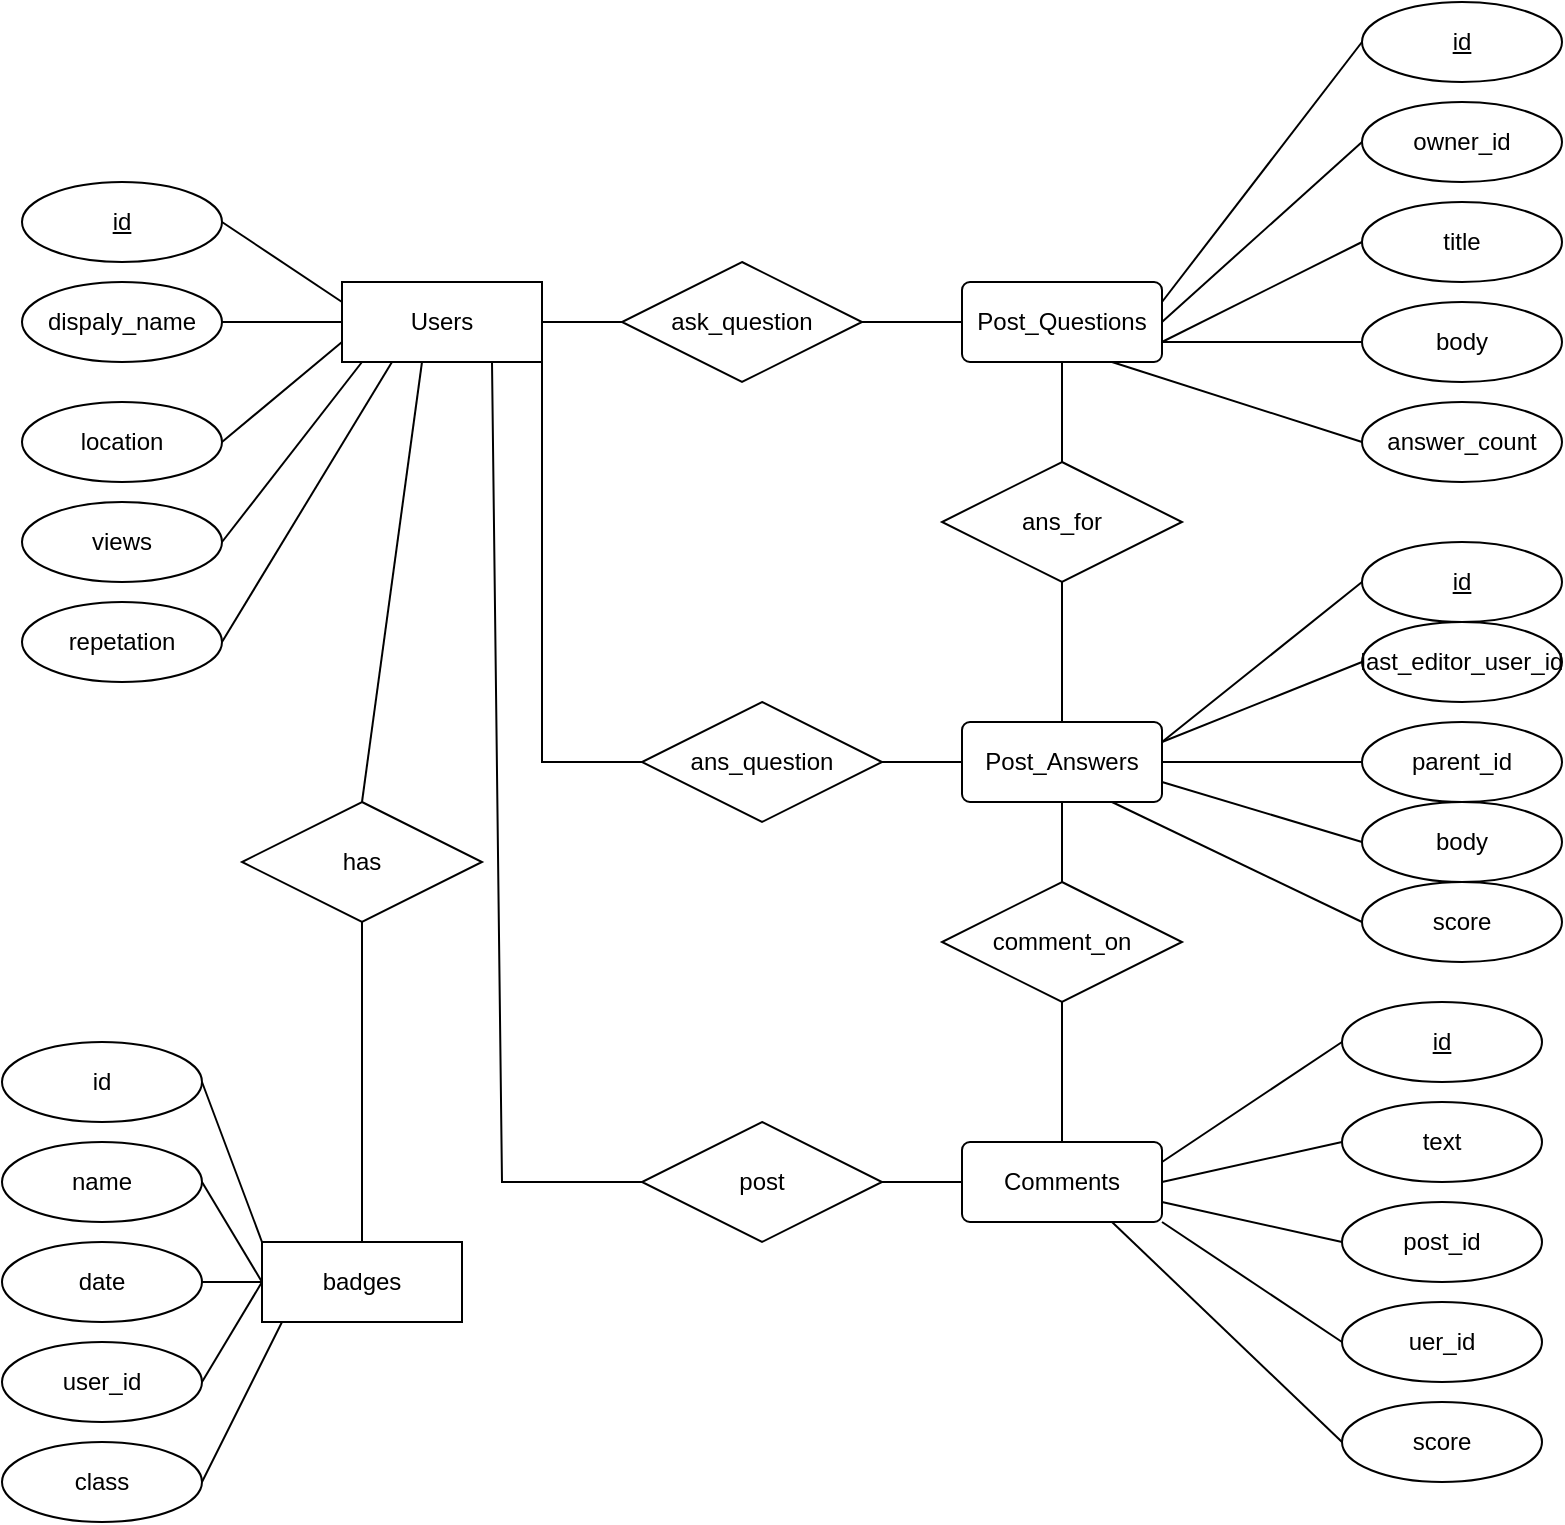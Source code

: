 <mxfile version="24.3.1" type="google">
  <diagram id="R2lEEEUBdFMjLlhIrx00" name="Page-1">
    <mxGraphModel grid="1" page="1" gridSize="10" guides="1" tooltips="1" connect="1" arrows="1" fold="1" pageScale="1" pageWidth="850" pageHeight="1100" math="0" shadow="0" extFonts="Permanent Marker^https://fonts.googleapis.com/css?family=Permanent+Marker">
      <root>
        <mxCell id="0" />
        <mxCell id="1" parent="0" />
        <mxCell id="JqxN5sQ6XVoUeLbhJtJK-3" value="Users" style="whiteSpace=wrap;html=1;align=center;" vertex="1" parent="1">
          <mxGeometry x="200" y="300" width="100" height="40" as="geometry" />
        </mxCell>
        <mxCell id="JqxN5sQ6XVoUeLbhJtJK-4" value="&lt;u&gt;id&lt;/u&gt;" style="ellipse;whiteSpace=wrap;html=1;align=center;" vertex="1" parent="1">
          <mxGeometry x="40" y="250" width="100" height="40" as="geometry" />
        </mxCell>
        <mxCell id="JqxN5sQ6XVoUeLbhJtJK-5" value="dispaly_name" style="ellipse;whiteSpace=wrap;html=1;align=center;" vertex="1" parent="1">
          <mxGeometry x="40" y="300" width="100" height="40" as="geometry" />
        </mxCell>
        <mxCell id="JqxN5sQ6XVoUeLbhJtJK-6" value="location" style="ellipse;whiteSpace=wrap;html=1;align=center;" vertex="1" parent="1">
          <mxGeometry x="40" y="360" width="100" height="40" as="geometry" />
        </mxCell>
        <mxCell id="JqxN5sQ6XVoUeLbhJtJK-9" value="" style="endArrow=none;html=1;rounded=0;exitX=1;exitY=0.5;exitDx=0;exitDy=0;entryX=0;entryY=0.25;entryDx=0;entryDy=0;" edge="1" parent="1" source="JqxN5sQ6XVoUeLbhJtJK-4" target="JqxN5sQ6XVoUeLbhJtJK-3">
          <mxGeometry relative="1" as="geometry">
            <mxPoint x="350" y="430" as="sourcePoint" />
            <mxPoint x="510" y="430" as="targetPoint" />
          </mxGeometry>
        </mxCell>
        <mxCell id="JqxN5sQ6XVoUeLbhJtJK-10" value="" style="endArrow=none;html=1;rounded=0;exitX=1;exitY=0.5;exitDx=0;exitDy=0;entryX=0;entryY=0.5;entryDx=0;entryDy=0;" edge="1" parent="1" source="JqxN5sQ6XVoUeLbhJtJK-5" target="JqxN5sQ6XVoUeLbhJtJK-3">
          <mxGeometry relative="1" as="geometry">
            <mxPoint x="350" y="430" as="sourcePoint" />
            <mxPoint x="510" y="430" as="targetPoint" />
          </mxGeometry>
        </mxCell>
        <mxCell id="JqxN5sQ6XVoUeLbhJtJK-11" value="" style="endArrow=none;html=1;rounded=0;exitX=1;exitY=0.5;exitDx=0;exitDy=0;entryX=0;entryY=0.75;entryDx=0;entryDy=0;" edge="1" parent="1" source="JqxN5sQ6XVoUeLbhJtJK-6" target="JqxN5sQ6XVoUeLbhJtJK-3">
          <mxGeometry relative="1" as="geometry">
            <mxPoint x="350" y="430" as="sourcePoint" />
            <mxPoint x="510" y="430" as="targetPoint" />
          </mxGeometry>
        </mxCell>
        <mxCell id="JqxN5sQ6XVoUeLbhJtJK-17" value="Post_Questions" style="rounded=1;arcSize=10;whiteSpace=wrap;html=1;align=center;" vertex="1" parent="1">
          <mxGeometry x="510" y="300" width="100" height="40" as="geometry" />
        </mxCell>
        <mxCell id="JqxN5sQ6XVoUeLbhJtJK-18" value="ask_question" style="shape=rhombus;perimeter=rhombusPerimeter;whiteSpace=wrap;html=1;align=center;" vertex="1" parent="1">
          <mxGeometry x="340" y="290" width="120" height="60" as="geometry" />
        </mxCell>
        <mxCell id="JqxN5sQ6XVoUeLbhJtJK-20" value="" style="endArrow=none;html=1;rounded=0;exitX=1;exitY=0.5;exitDx=0;exitDy=0;" edge="1" parent="1" source="JqxN5sQ6XVoUeLbhJtJK-3" target="JqxN5sQ6XVoUeLbhJtJK-18">
          <mxGeometry relative="1" as="geometry">
            <mxPoint x="510" y="580" as="sourcePoint" />
            <mxPoint x="670" y="580" as="targetPoint" />
          </mxGeometry>
        </mxCell>
        <mxCell id="JqxN5sQ6XVoUeLbhJtJK-21" value="" style="endArrow=none;html=1;rounded=0;exitX=1;exitY=0.5;exitDx=0;exitDy=0;entryX=0;entryY=0.5;entryDx=0;entryDy=0;" edge="1" parent="1" source="JqxN5sQ6XVoUeLbhJtJK-18" target="JqxN5sQ6XVoUeLbhJtJK-17">
          <mxGeometry relative="1" as="geometry">
            <mxPoint x="300" y="330" as="sourcePoint" />
            <mxPoint x="390" y="330" as="targetPoint" />
          </mxGeometry>
        </mxCell>
        <mxCell id="JqxN5sQ6XVoUeLbhJtJK-22" value="views" style="ellipse;whiteSpace=wrap;html=1;align=center;" vertex="1" parent="1">
          <mxGeometry x="40" y="410" width="100" height="40" as="geometry" />
        </mxCell>
        <mxCell id="JqxN5sQ6XVoUeLbhJtJK-24" value="repetation" style="ellipse;whiteSpace=wrap;html=1;align=center;" vertex="1" parent="1">
          <mxGeometry x="40" y="460" width="100" height="40" as="geometry" />
        </mxCell>
        <mxCell id="JqxN5sQ6XVoUeLbhJtJK-25" value="" style="endArrow=none;html=1;rounded=0;exitX=1;exitY=0.5;exitDx=0;exitDy=0;" edge="1" parent="1" source="JqxN5sQ6XVoUeLbhJtJK-22">
          <mxGeometry relative="1" as="geometry">
            <mxPoint x="150" y="390" as="sourcePoint" />
            <mxPoint x="210" y="340" as="targetPoint" />
          </mxGeometry>
        </mxCell>
        <mxCell id="JqxN5sQ6XVoUeLbhJtJK-26" value="" style="endArrow=none;html=1;rounded=0;exitX=1;exitY=0.5;exitDx=0;exitDy=0;entryX=0.25;entryY=1;entryDx=0;entryDy=0;" edge="1" parent="1" source="JqxN5sQ6XVoUeLbhJtJK-24" target="JqxN5sQ6XVoUeLbhJtJK-3">
          <mxGeometry relative="1" as="geometry">
            <mxPoint x="160" y="400" as="sourcePoint" />
            <mxPoint x="220" y="350" as="targetPoint" />
          </mxGeometry>
        </mxCell>
        <mxCell id="JqxN5sQ6XVoUeLbhJtJK-27" value="Post_Answers" style="rounded=1;arcSize=10;whiteSpace=wrap;html=1;align=center;" vertex="1" parent="1">
          <mxGeometry x="510" y="520" width="100" height="40" as="geometry" />
        </mxCell>
        <mxCell id="JqxN5sQ6XVoUeLbhJtJK-28" value="Comments" style="rounded=1;arcSize=10;whiteSpace=wrap;html=1;align=center;" vertex="1" parent="1">
          <mxGeometry x="510" y="730" width="100" height="40" as="geometry" />
        </mxCell>
        <mxCell id="JqxN5sQ6XVoUeLbhJtJK-29" value="&lt;u&gt;id&lt;/u&gt;" style="ellipse;whiteSpace=wrap;html=1;align=center;" vertex="1" parent="1">
          <mxGeometry x="710" y="160" width="100" height="40" as="geometry" />
        </mxCell>
        <mxCell id="JqxN5sQ6XVoUeLbhJtJK-30" value="ans_question" style="shape=rhombus;perimeter=rhombusPerimeter;whiteSpace=wrap;html=1;align=center;" vertex="1" parent="1">
          <mxGeometry x="350" y="510" width="120" height="60" as="geometry" />
        </mxCell>
        <mxCell id="JqxN5sQ6XVoUeLbhJtJK-31" value="post" style="shape=rhombus;perimeter=rhombusPerimeter;whiteSpace=wrap;html=1;align=center;" vertex="1" parent="1">
          <mxGeometry x="350" y="720" width="120" height="60" as="geometry" />
        </mxCell>
        <mxCell id="JqxN5sQ6XVoUeLbhJtJK-32" value="ans_for" style="shape=rhombus;perimeter=rhombusPerimeter;whiteSpace=wrap;html=1;align=center;" vertex="1" parent="1">
          <mxGeometry x="500" y="390" width="120" height="60" as="geometry" />
        </mxCell>
        <mxCell id="JqxN5sQ6XVoUeLbhJtJK-33" value="comment_on" style="shape=rhombus;perimeter=rhombusPerimeter;whiteSpace=wrap;html=1;align=center;" vertex="1" parent="1">
          <mxGeometry x="500" y="600" width="120" height="60" as="geometry" />
        </mxCell>
        <mxCell id="JqxN5sQ6XVoUeLbhJtJK-34" value="" style="endArrow=none;html=1;rounded=0;exitX=1;exitY=0.75;exitDx=0;exitDy=0;entryX=0;entryY=0.5;entryDx=0;entryDy=0;" edge="1" parent="1" source="JqxN5sQ6XVoUeLbhJtJK-3" target="JqxN5sQ6XVoUeLbhJtJK-30">
          <mxGeometry relative="1" as="geometry">
            <mxPoint x="270" y="340" as="sourcePoint" />
            <mxPoint x="400" y="570" as="targetPoint" />
            <Array as="points">
              <mxPoint x="300" y="540" />
            </Array>
          </mxGeometry>
        </mxCell>
        <mxCell id="JqxN5sQ6XVoUeLbhJtJK-37" value="&lt;u&gt;id&lt;/u&gt;" style="ellipse;whiteSpace=wrap;html=1;align=center;" vertex="1" parent="1">
          <mxGeometry x="710" y="430" width="100" height="40" as="geometry" />
        </mxCell>
        <mxCell id="JqxN5sQ6XVoUeLbhJtJK-38" value="&lt;u&gt;id&lt;/u&gt;" style="ellipse;whiteSpace=wrap;html=1;align=center;" vertex="1" parent="1">
          <mxGeometry x="700" y="660" width="100" height="40" as="geometry" />
        </mxCell>
        <mxCell id="JqxN5sQ6XVoUeLbhJtJK-39" value="" style="endArrow=none;html=1;rounded=0;entryX=0;entryY=0.5;entryDx=0;entryDy=0;exitX=1;exitY=0.25;exitDx=0;exitDy=0;" edge="1" parent="1" source="JqxN5sQ6XVoUeLbhJtJK-27" target="JqxN5sQ6XVoUeLbhJtJK-37">
          <mxGeometry relative="1" as="geometry">
            <mxPoint x="420" y="580" as="sourcePoint" />
            <mxPoint x="580" y="580" as="targetPoint" />
          </mxGeometry>
        </mxCell>
        <mxCell id="JqxN5sQ6XVoUeLbhJtJK-40" value="" style="endArrow=none;html=1;rounded=0;entryX=0;entryY=0.5;entryDx=0;entryDy=0;exitX=1;exitY=0.25;exitDx=0;exitDy=0;" edge="1" parent="1" source="JqxN5sQ6XVoUeLbhJtJK-28">
          <mxGeometry relative="1" as="geometry">
            <mxPoint x="620" y="420" as="sourcePoint" />
            <mxPoint x="700.0" y="680" as="targetPoint" />
          </mxGeometry>
        </mxCell>
        <mxCell id="JqxN5sQ6XVoUeLbhJtJK-41" value="" style="endArrow=none;html=1;rounded=0;entryX=0;entryY=0.5;entryDx=0;entryDy=0;exitX=1;exitY=0.25;exitDx=0;exitDy=0;" edge="1" parent="1" source="JqxN5sQ6XVoUeLbhJtJK-17" target="JqxN5sQ6XVoUeLbhJtJK-29">
          <mxGeometry relative="1" as="geometry">
            <mxPoint x="625" y="900" as="sourcePoint" />
            <mxPoint x="710" y="840" as="targetPoint" />
          </mxGeometry>
        </mxCell>
        <mxCell id="JqxN5sQ6XVoUeLbhJtJK-42" value="" style="endArrow=none;html=1;rounded=0;exitX=1;exitY=0.5;exitDx=0;exitDy=0;entryX=0;entryY=0.5;entryDx=0;entryDy=0;" edge="1" parent="1" source="JqxN5sQ6XVoUeLbhJtJK-30" target="JqxN5sQ6XVoUeLbhJtJK-27">
          <mxGeometry relative="1" as="geometry">
            <mxPoint x="510" y="300" as="sourcePoint" />
            <mxPoint x="600" y="300" as="targetPoint" />
          </mxGeometry>
        </mxCell>
        <mxCell id="JqxN5sQ6XVoUeLbhJtJK-43" value="" style="endArrow=none;html=1;rounded=0;exitX=1;exitY=0.5;exitDx=0;exitDy=0;entryX=0;entryY=0.5;entryDx=0;entryDy=0;" edge="1" parent="1" source="JqxN5sQ6XVoUeLbhJtJK-31" target="JqxN5sQ6XVoUeLbhJtJK-28">
          <mxGeometry relative="1" as="geometry">
            <mxPoint x="520" y="430" as="sourcePoint" />
            <mxPoint x="600" y="430" as="targetPoint" />
          </mxGeometry>
        </mxCell>
        <mxCell id="JqxN5sQ6XVoUeLbhJtJK-44" value="" style="endArrow=none;html=1;rounded=0;exitX=0.5;exitY=0;exitDx=0;exitDy=0;entryX=0.5;entryY=1;entryDx=0;entryDy=0;" edge="1" parent="1" source="JqxN5sQ6XVoUeLbhJtJK-33" target="JqxN5sQ6XVoUeLbhJtJK-27">
          <mxGeometry relative="1" as="geometry">
            <mxPoint x="440" y="550" as="sourcePoint" />
            <mxPoint x="520" y="550" as="targetPoint" />
          </mxGeometry>
        </mxCell>
        <mxCell id="JqxN5sQ6XVoUeLbhJtJK-45" value="" style="endArrow=none;html=1;rounded=0;entryX=0.5;entryY=0;entryDx=0;entryDy=0;exitX=0.5;exitY=1;exitDx=0;exitDy=0;" edge="1" parent="1" source="JqxN5sQ6XVoUeLbhJtJK-32" target="JqxN5sQ6XVoUeLbhJtJK-27">
          <mxGeometry relative="1" as="geometry">
            <mxPoint x="560" y="470" as="sourcePoint" />
            <mxPoint x="560" y="520" as="targetPoint" />
          </mxGeometry>
        </mxCell>
        <mxCell id="JqxN5sQ6XVoUeLbhJtJK-48" value="" style="endArrow=none;html=1;rounded=0;exitX=0.5;exitY=1;exitDx=0;exitDy=0;entryX=0.5;entryY=0;entryDx=0;entryDy=0;" edge="1" parent="1" source="JqxN5sQ6XVoUeLbhJtJK-17" target="JqxN5sQ6XVoUeLbhJtJK-32">
          <mxGeometry relative="1" as="geometry">
            <mxPoint x="570" y="480" as="sourcePoint" />
            <mxPoint x="570" y="560" as="targetPoint" />
          </mxGeometry>
        </mxCell>
        <mxCell id="JqxN5sQ6XVoUeLbhJtJK-49" value="" style="endArrow=none;html=1;rounded=0;exitX=0.5;exitY=0;exitDx=0;exitDy=0;entryX=0.5;entryY=1;entryDx=0;entryDy=0;" edge="1" parent="1" source="JqxN5sQ6XVoUeLbhJtJK-28" target="JqxN5sQ6XVoUeLbhJtJK-33">
          <mxGeometry relative="1" as="geometry">
            <mxPoint x="570" y="610" as="sourcePoint" />
            <mxPoint x="570" y="510" as="targetPoint" />
          </mxGeometry>
        </mxCell>
        <mxCell id="JqxN5sQ6XVoUeLbhJtJK-50" value="owner_id" style="ellipse;whiteSpace=wrap;html=1;align=center;" vertex="1" parent="1">
          <mxGeometry x="710" y="210" width="100" height="40" as="geometry" />
        </mxCell>
        <mxCell id="JqxN5sQ6XVoUeLbhJtJK-51" value="title" style="ellipse;whiteSpace=wrap;html=1;align=center;" vertex="1" parent="1">
          <mxGeometry x="710" y="260" width="100" height="40" as="geometry" />
        </mxCell>
        <mxCell id="JqxN5sQ6XVoUeLbhJtJK-52" value="body" style="ellipse;whiteSpace=wrap;html=1;align=center;" vertex="1" parent="1">
          <mxGeometry x="710" y="310" width="100" height="40" as="geometry" />
        </mxCell>
        <mxCell id="JqxN5sQ6XVoUeLbhJtJK-53" value="answer_count" style="ellipse;whiteSpace=wrap;html=1;align=center;" vertex="1" parent="1">
          <mxGeometry x="710" y="360" width="100" height="40" as="geometry" />
        </mxCell>
        <mxCell id="JqxN5sQ6XVoUeLbhJtJK-54" value="text" style="ellipse;whiteSpace=wrap;html=1;align=center;" vertex="1" parent="1">
          <mxGeometry x="700" y="710" width="100" height="40" as="geometry" />
        </mxCell>
        <mxCell id="JqxN5sQ6XVoUeLbhJtJK-55" value="post_id" style="ellipse;whiteSpace=wrap;html=1;align=center;" vertex="1" parent="1">
          <mxGeometry x="700" y="760" width="100" height="40" as="geometry" />
        </mxCell>
        <mxCell id="JqxN5sQ6XVoUeLbhJtJK-56" value="uer_id" style="ellipse;whiteSpace=wrap;html=1;align=center;" vertex="1" parent="1">
          <mxGeometry x="700" y="810" width="100" height="40" as="geometry" />
        </mxCell>
        <mxCell id="JqxN5sQ6XVoUeLbhJtJK-57" value="score" style="ellipse;whiteSpace=wrap;html=1;align=center;" vertex="1" parent="1">
          <mxGeometry x="700" y="860" width="100" height="40" as="geometry" />
        </mxCell>
        <mxCell id="TgTGQRHXUyLTKSAbJfGr-1" value="" style="endArrow=none;html=1;rounded=0;entryX=0;entryY=0.5;entryDx=0;entryDy=0;exitX=1;exitY=0.5;exitDx=0;exitDy=0;" edge="1" parent="1" source="JqxN5sQ6XVoUeLbhJtJK-28" target="JqxN5sQ6XVoUeLbhJtJK-54">
          <mxGeometry relative="1" as="geometry">
            <mxPoint x="620" y="750" as="sourcePoint" />
            <mxPoint x="710.0" y="690" as="targetPoint" />
          </mxGeometry>
        </mxCell>
        <mxCell id="TgTGQRHXUyLTKSAbJfGr-2" value="" style="endArrow=none;html=1;rounded=0;entryX=0;entryY=0.5;entryDx=0;entryDy=0;exitX=1;exitY=0.75;exitDx=0;exitDy=0;" edge="1" parent="1" source="JqxN5sQ6XVoUeLbhJtJK-28" target="JqxN5sQ6XVoUeLbhJtJK-55">
          <mxGeometry relative="1" as="geometry">
            <mxPoint x="620" y="760" as="sourcePoint" />
            <mxPoint x="710" y="740" as="targetPoint" />
          </mxGeometry>
        </mxCell>
        <mxCell id="TgTGQRHXUyLTKSAbJfGr-3" value="" style="endArrow=none;html=1;rounded=0;entryX=0;entryY=0.5;entryDx=0;entryDy=0;exitX=1;exitY=1;exitDx=0;exitDy=0;" edge="1" parent="1" source="JqxN5sQ6XVoUeLbhJtJK-28" target="JqxN5sQ6XVoUeLbhJtJK-56">
          <mxGeometry relative="1" as="geometry">
            <mxPoint x="620" y="770" as="sourcePoint" />
            <mxPoint x="710" y="790" as="targetPoint" />
          </mxGeometry>
        </mxCell>
        <mxCell id="TgTGQRHXUyLTKSAbJfGr-4" value="" style="endArrow=none;html=1;rounded=0;entryX=0;entryY=0.5;entryDx=0;entryDy=0;exitX=0.75;exitY=1;exitDx=0;exitDy=0;" edge="1" parent="1" source="JqxN5sQ6XVoUeLbhJtJK-28" target="JqxN5sQ6XVoUeLbhJtJK-57">
          <mxGeometry relative="1" as="geometry">
            <mxPoint x="620" y="780" as="sourcePoint" />
            <mxPoint x="710" y="840" as="targetPoint" />
          </mxGeometry>
        </mxCell>
        <mxCell id="TgTGQRHXUyLTKSAbJfGr-5" value="" style="endArrow=none;html=1;rounded=0;entryX=0;entryY=0.5;entryDx=0;entryDy=0;exitX=1;exitY=0.5;exitDx=0;exitDy=0;" edge="1" parent="1" source="JqxN5sQ6XVoUeLbhJtJK-17" target="JqxN5sQ6XVoUeLbhJtJK-50">
          <mxGeometry relative="1" as="geometry">
            <mxPoint x="620" y="320" as="sourcePoint" />
            <mxPoint x="720" y="190" as="targetPoint" />
          </mxGeometry>
        </mxCell>
        <mxCell id="TgTGQRHXUyLTKSAbJfGr-6" value="" style="endArrow=none;html=1;rounded=0;entryX=0;entryY=0.5;entryDx=0;entryDy=0;exitX=1;exitY=0.75;exitDx=0;exitDy=0;" edge="1" parent="1" source="JqxN5sQ6XVoUeLbhJtJK-17" target="JqxN5sQ6XVoUeLbhJtJK-51">
          <mxGeometry relative="1" as="geometry">
            <mxPoint x="630" y="330" as="sourcePoint" />
            <mxPoint x="730" y="200" as="targetPoint" />
          </mxGeometry>
        </mxCell>
        <mxCell id="TgTGQRHXUyLTKSAbJfGr-7" value="" style="endArrow=none;html=1;rounded=0;entryX=0;entryY=0.5;entryDx=0;entryDy=0;" edge="1" parent="1" target="JqxN5sQ6XVoUeLbhJtJK-52">
          <mxGeometry relative="1" as="geometry">
            <mxPoint x="610" y="330" as="sourcePoint" />
            <mxPoint x="740" y="210" as="targetPoint" />
          </mxGeometry>
        </mxCell>
        <mxCell id="TgTGQRHXUyLTKSAbJfGr-8" value="" style="endArrow=none;html=1;rounded=0;entryX=0;entryY=0.5;entryDx=0;entryDy=0;exitX=0.75;exitY=1;exitDx=0;exitDy=0;" edge="1" parent="1" source="JqxN5sQ6XVoUeLbhJtJK-17" target="JqxN5sQ6XVoUeLbhJtJK-53">
          <mxGeometry relative="1" as="geometry">
            <mxPoint x="650" y="350" as="sourcePoint" />
            <mxPoint x="750" y="220" as="targetPoint" />
          </mxGeometry>
        </mxCell>
        <mxCell id="TgTGQRHXUyLTKSAbJfGr-10" value="body" style="ellipse;whiteSpace=wrap;html=1;align=center;" vertex="1" parent="1">
          <mxGeometry x="710" y="560" width="100" height="40" as="geometry" />
        </mxCell>
        <mxCell id="TgTGQRHXUyLTKSAbJfGr-11" value="parent_id" style="ellipse;whiteSpace=wrap;html=1;align=center;" vertex="1" parent="1">
          <mxGeometry x="710" y="520" width="100" height="40" as="geometry" />
        </mxCell>
        <mxCell id="TgTGQRHXUyLTKSAbJfGr-12" style="edgeStyle=orthogonalEdgeStyle;rounded=0;orthogonalLoop=1;jettySize=auto;html=1;exitX=0.5;exitY=1;exitDx=0;exitDy=0;" edge="1" parent="1" source="TgTGQRHXUyLTKSAbJfGr-10" target="TgTGQRHXUyLTKSAbJfGr-10">
          <mxGeometry relative="1" as="geometry" />
        </mxCell>
        <mxCell id="TgTGQRHXUyLTKSAbJfGr-13" value="score" style="ellipse;whiteSpace=wrap;html=1;align=center;" vertex="1" parent="1">
          <mxGeometry x="710" y="600" width="100" height="40" as="geometry" />
        </mxCell>
        <mxCell id="TgTGQRHXUyLTKSAbJfGr-14" value="" style="endArrow=none;html=1;rounded=0;entryX=0;entryY=0.5;entryDx=0;entryDy=0;exitX=1;exitY=0.5;exitDx=0;exitDy=0;" edge="1" parent="1" source="JqxN5sQ6XVoUeLbhJtJK-27" target="TgTGQRHXUyLTKSAbJfGr-11">
          <mxGeometry relative="1" as="geometry">
            <mxPoint x="595" y="320" as="sourcePoint" />
            <mxPoint x="720" y="360" as="targetPoint" />
          </mxGeometry>
        </mxCell>
        <mxCell id="TgTGQRHXUyLTKSAbJfGr-15" value="" style="endArrow=none;html=1;rounded=0;entryX=0;entryY=0.5;entryDx=0;entryDy=0;exitX=1;exitY=0.75;exitDx=0;exitDy=0;" edge="1" parent="1" source="JqxN5sQ6XVoUeLbhJtJK-27" target="TgTGQRHXUyLTKSAbJfGr-10">
          <mxGeometry relative="1" as="geometry">
            <mxPoint x="620" y="550" as="sourcePoint" />
            <mxPoint x="720" y="550" as="targetPoint" />
          </mxGeometry>
        </mxCell>
        <mxCell id="TgTGQRHXUyLTKSAbJfGr-16" value="" style="endArrow=none;html=1;rounded=0;entryX=0;entryY=0.5;entryDx=0;entryDy=0;exitX=0.75;exitY=1;exitDx=0;exitDy=0;" edge="1" parent="1" source="JqxN5sQ6XVoUeLbhJtJK-27" target="TgTGQRHXUyLTKSAbJfGr-13">
          <mxGeometry relative="1" as="geometry">
            <mxPoint x="630" y="560" as="sourcePoint" />
            <mxPoint x="730" y="560" as="targetPoint" />
          </mxGeometry>
        </mxCell>
        <mxCell id="TgTGQRHXUyLTKSAbJfGr-17" value="" style="endArrow=none;html=1;rounded=0;exitX=0.75;exitY=1;exitDx=0;exitDy=0;entryX=0;entryY=0.5;entryDx=0;entryDy=0;" edge="1" parent="1" source="JqxN5sQ6XVoUeLbhJtJK-3" target="JqxN5sQ6XVoUeLbhJtJK-31">
          <mxGeometry relative="1" as="geometry">
            <mxPoint x="285" y="350" as="sourcePoint" />
            <mxPoint x="410" y="580" as="targetPoint" />
            <Array as="points">
              <mxPoint x="280" y="750" />
            </Array>
          </mxGeometry>
        </mxCell>
        <mxCell id="ZdY06auwmQ2HEn598mcp-2" value="last_editor_user_id" style="ellipse;whiteSpace=wrap;html=1;align=center;" vertex="1" parent="1">
          <mxGeometry x="710" y="470" width="100" height="40" as="geometry" />
        </mxCell>
        <mxCell id="ZdY06auwmQ2HEn598mcp-3" value="" style="endArrow=none;html=1;rounded=0;entryX=0;entryY=0.5;entryDx=0;entryDy=0;exitX=1;exitY=0.25;exitDx=0;exitDy=0;" edge="1" parent="1" source="JqxN5sQ6XVoUeLbhJtJK-27" target="ZdY06auwmQ2HEn598mcp-2">
          <mxGeometry relative="1" as="geometry">
            <mxPoint x="620" y="540" as="sourcePoint" />
            <mxPoint x="720" y="460" as="targetPoint" />
          </mxGeometry>
        </mxCell>
        <mxCell id="ZdY06auwmQ2HEn598mcp-4" value="badges" style="whiteSpace=wrap;html=1;align=center;" vertex="1" parent="1">
          <mxGeometry x="160" y="780" width="100" height="40" as="geometry" />
        </mxCell>
        <mxCell id="ZdY06auwmQ2HEn598mcp-5" value="id" style="ellipse;whiteSpace=wrap;html=1;align=center;" vertex="1" parent="1">
          <mxGeometry x="30" y="680" width="100" height="40" as="geometry" />
        </mxCell>
        <mxCell id="ZdY06auwmQ2HEn598mcp-6" value="name" style="ellipse;whiteSpace=wrap;html=1;align=center;" vertex="1" parent="1">
          <mxGeometry x="30" y="730" width="100" height="40" as="geometry" />
        </mxCell>
        <mxCell id="ZdY06auwmQ2HEn598mcp-7" value="date" style="ellipse;whiteSpace=wrap;html=1;align=center;" vertex="1" parent="1">
          <mxGeometry x="30" y="780" width="100" height="40" as="geometry" />
        </mxCell>
        <mxCell id="ZdY06auwmQ2HEn598mcp-8" value="user_id" style="ellipse;whiteSpace=wrap;html=1;align=center;" vertex="1" parent="1">
          <mxGeometry x="30" y="830" width="100" height="40" as="geometry" />
        </mxCell>
        <mxCell id="ZdY06auwmQ2HEn598mcp-9" value="class" style="ellipse;whiteSpace=wrap;html=1;align=center;" vertex="1" parent="1">
          <mxGeometry x="30" y="880" width="100" height="40" as="geometry" />
        </mxCell>
        <mxCell id="ZdY06auwmQ2HEn598mcp-10" value="has" style="shape=rhombus;perimeter=rhombusPerimeter;whiteSpace=wrap;html=1;align=center;" vertex="1" parent="1">
          <mxGeometry x="150" y="560" width="120" height="60" as="geometry" />
        </mxCell>
        <mxCell id="ZdY06auwmQ2HEn598mcp-11" value="" style="endArrow=none;html=1;rounded=0;exitX=0.5;exitY=0;exitDx=0;exitDy=0;" edge="1" parent="1" source="ZdY06auwmQ2HEn598mcp-10">
          <mxGeometry width="50" height="50" relative="1" as="geometry">
            <mxPoint x="210" y="720" as="sourcePoint" />
            <mxPoint x="240" y="340" as="targetPoint" />
          </mxGeometry>
        </mxCell>
        <mxCell id="ZdY06auwmQ2HEn598mcp-12" value="" style="endArrow=none;html=1;rounded=0;entryX=0.5;entryY=1;entryDx=0;entryDy=0;exitX=0.5;exitY=0;exitDx=0;exitDy=0;" edge="1" parent="1" source="ZdY06auwmQ2HEn598mcp-4" target="ZdY06auwmQ2HEn598mcp-10">
          <mxGeometry width="50" height="50" relative="1" as="geometry">
            <mxPoint x="210" y="720" as="sourcePoint" />
            <mxPoint x="260" y="670" as="targetPoint" />
          </mxGeometry>
        </mxCell>
        <mxCell id="ZdY06auwmQ2HEn598mcp-13" value="" style="endArrow=none;html=1;rounded=0;exitX=1;exitY=0.5;exitDx=0;exitDy=0;entryX=0;entryY=0;entryDx=0;entryDy=0;" edge="1" parent="1" source="ZdY06auwmQ2HEn598mcp-5" target="ZdY06auwmQ2HEn598mcp-4">
          <mxGeometry width="50" height="50" relative="1" as="geometry">
            <mxPoint x="210" y="720" as="sourcePoint" />
            <mxPoint x="260" y="670" as="targetPoint" />
          </mxGeometry>
        </mxCell>
        <mxCell id="ZdY06auwmQ2HEn598mcp-14" value="" style="endArrow=none;html=1;rounded=0;exitX=1;exitY=0.5;exitDx=0;exitDy=0;entryX=0;entryY=0.5;entryDx=0;entryDy=0;" edge="1" parent="1" source="ZdY06auwmQ2HEn598mcp-6" target="ZdY06auwmQ2HEn598mcp-4">
          <mxGeometry width="50" height="50" relative="1" as="geometry">
            <mxPoint x="140" y="710" as="sourcePoint" />
            <mxPoint x="170" y="790" as="targetPoint" />
          </mxGeometry>
        </mxCell>
        <mxCell id="ZdY06auwmQ2HEn598mcp-15" value="" style="endArrow=none;html=1;rounded=0;exitX=1;exitY=0.5;exitDx=0;exitDy=0;" edge="1" parent="1" source="ZdY06auwmQ2HEn598mcp-7">
          <mxGeometry width="50" height="50" relative="1" as="geometry">
            <mxPoint x="140" y="760" as="sourcePoint" />
            <mxPoint x="160" y="800" as="targetPoint" />
          </mxGeometry>
        </mxCell>
        <mxCell id="ZdY06auwmQ2HEn598mcp-16" value="" style="endArrow=none;html=1;rounded=0;exitX=1;exitY=0.5;exitDx=0;exitDy=0;entryX=0;entryY=0.5;entryDx=0;entryDy=0;" edge="1" parent="1" source="ZdY06auwmQ2HEn598mcp-8" target="ZdY06auwmQ2HEn598mcp-4">
          <mxGeometry width="50" height="50" relative="1" as="geometry">
            <mxPoint x="140" y="710" as="sourcePoint" />
            <mxPoint x="170" y="790" as="targetPoint" />
          </mxGeometry>
        </mxCell>
        <mxCell id="ZdY06auwmQ2HEn598mcp-17" value="" style="endArrow=none;html=1;rounded=0;exitX=1;exitY=0.5;exitDx=0;exitDy=0;" edge="1" parent="1" source="ZdY06auwmQ2HEn598mcp-9">
          <mxGeometry width="50" height="50" relative="1" as="geometry">
            <mxPoint x="140" y="860" as="sourcePoint" />
            <mxPoint x="170" y="820" as="targetPoint" />
          </mxGeometry>
        </mxCell>
      </root>
    </mxGraphModel>
  </diagram>
</mxfile>
